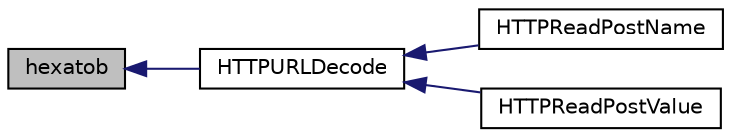 digraph "hexatob"
{
  edge [fontname="Helvetica",fontsize="10",labelfontname="Helvetica",labelfontsize="10"];
  node [fontname="Helvetica",fontsize="10",shape=record];
  rankdir="LR";
  Node1 [label="hexatob",height=0.2,width=0.4,color="black", fillcolor="grey75", style="filled", fontcolor="black"];
  Node1 -> Node2 [dir="back",color="midnightblue",fontsize="10",style="solid",fontname="Helvetica"];
  Node2 [label="HTTPURLDecode",height=0.2,width=0.4,color="black", fillcolor="white", style="filled",URL="$_h_t_t_p2_8c.html#a454579f4dce018d42b9598c92ec6bb27"];
  Node2 -> Node3 [dir="back",color="midnightblue",fontsize="10",style="solid",fontname="Helvetica"];
  Node3 [label="HTTPReadPostName",height=0.2,width=0.4,color="black", fillcolor="white", style="filled",URL="$_h_t_t_p2_8c.html#a436b06be8b19d885e186c0f61997b328"];
  Node2 -> Node4 [dir="back",color="midnightblue",fontsize="10",style="solid",fontname="Helvetica"];
  Node4 [label="HTTPReadPostValue",height=0.2,width=0.4,color="black", fillcolor="white", style="filled",URL="$_h_t_t_p2_8c.html#a849ff3df6bf685605cbb2260d6c7f440"];
}
